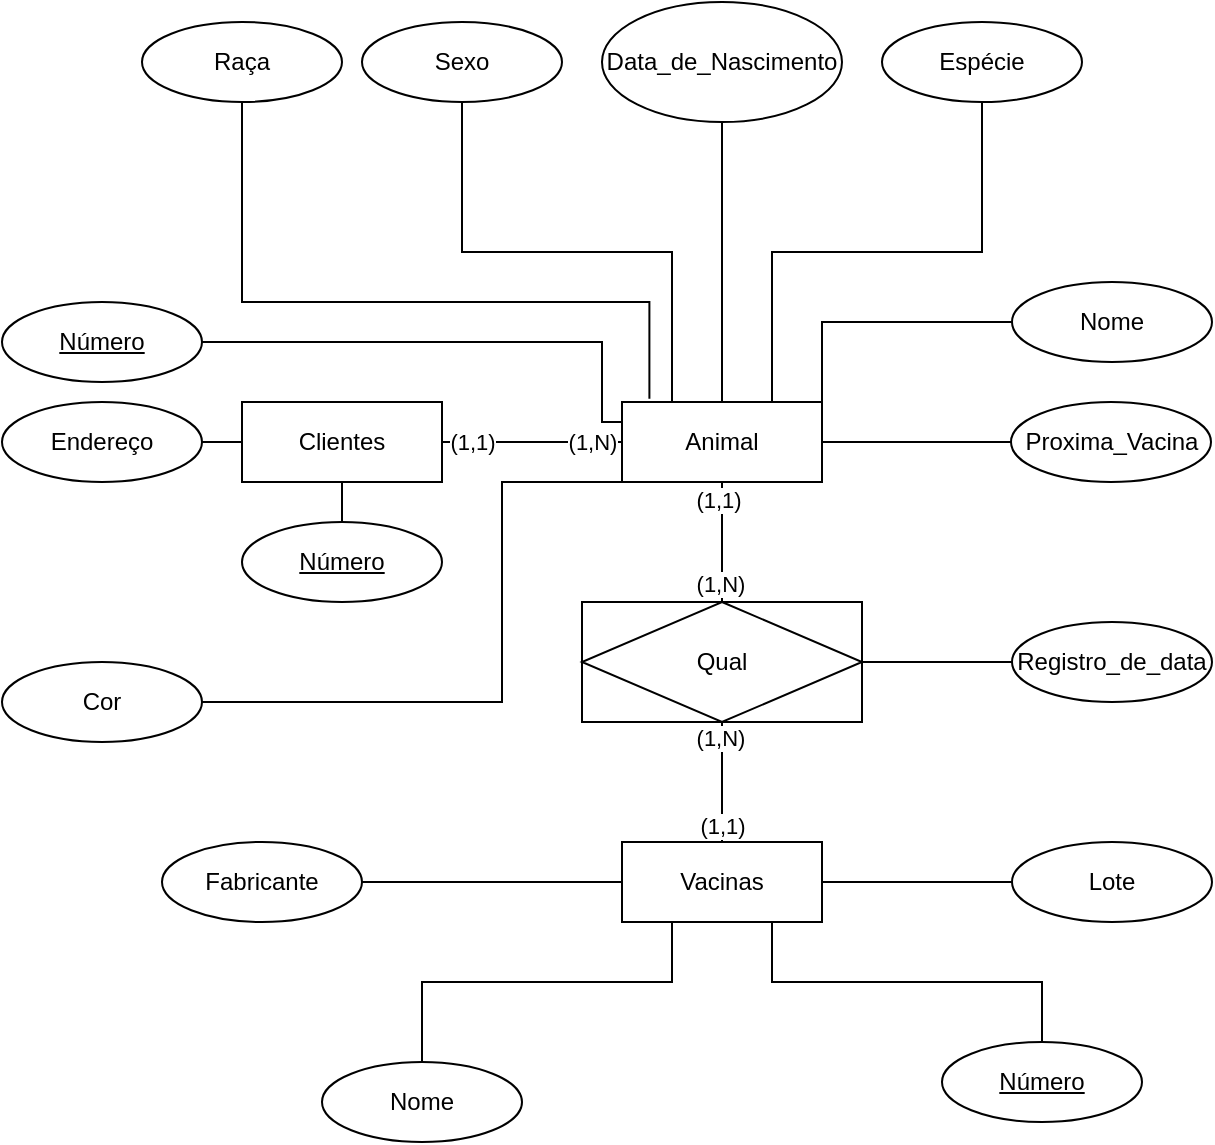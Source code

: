 <mxfile version="15.5.6" type="github">
  <diagram id="OfaU-4QBQ7z74oPHC75n" name="Page-1">
    <mxGraphModel dx="1240" dy="709" grid="1" gridSize="10" guides="1" tooltips="1" connect="1" arrows="1" fold="1" page="1" pageScale="1" pageWidth="1169" pageHeight="827" math="0" shadow="0">
      <root>
        <mxCell id="0" />
        <mxCell id="1" parent="0" />
        <mxCell id="XUh88vk4pK_r7VHz1ewa-23" style="edgeStyle=orthogonalEdgeStyle;rounded=0;orthogonalLoop=1;jettySize=auto;html=1;exitX=1;exitY=0.5;exitDx=0;exitDy=0;endArrow=none;endFill=0;" edge="1" parent="1" source="XUh88vk4pK_r7VHz1ewa-2" target="XUh88vk4pK_r7VHz1ewa-22">
          <mxGeometry relative="1" as="geometry" />
        </mxCell>
        <mxCell id="XUh88vk4pK_r7VHz1ewa-33" style="edgeStyle=orthogonalEdgeStyle;rounded=0;orthogonalLoop=1;jettySize=auto;html=1;exitX=0.75;exitY=0;exitDx=0;exitDy=0;entryX=0.5;entryY=1;entryDx=0;entryDy=0;endArrow=none;endFill=0;" edge="1" parent="1" source="XUh88vk4pK_r7VHz1ewa-2" target="XUh88vk4pK_r7VHz1ewa-32">
          <mxGeometry relative="1" as="geometry" />
        </mxCell>
        <mxCell id="XUh88vk4pK_r7VHz1ewa-35" style="edgeStyle=orthogonalEdgeStyle;rounded=0;orthogonalLoop=1;jettySize=auto;html=1;exitX=0.137;exitY=-0.041;exitDx=0;exitDy=0;entryX=0.5;entryY=1;entryDx=0;entryDy=0;endArrow=none;endFill=0;exitPerimeter=0;" edge="1" parent="1" source="XUh88vk4pK_r7VHz1ewa-2" target="XUh88vk4pK_r7VHz1ewa-34">
          <mxGeometry relative="1" as="geometry">
            <Array as="points">
              <mxPoint x="404" y="190" />
              <mxPoint x="200" y="190" />
            </Array>
          </mxGeometry>
        </mxCell>
        <mxCell id="XUh88vk4pK_r7VHz1ewa-38" style="edgeStyle=orthogonalEdgeStyle;rounded=0;orthogonalLoop=1;jettySize=auto;html=1;exitX=0;exitY=0.25;exitDx=0;exitDy=0;entryX=1;entryY=0.5;entryDx=0;entryDy=0;endArrow=none;endFill=0;" edge="1" parent="1" source="XUh88vk4pK_r7VHz1ewa-2" target="XUh88vk4pK_r7VHz1ewa-37">
          <mxGeometry relative="1" as="geometry">
            <Array as="points">
              <mxPoint x="380" y="250" />
              <mxPoint x="380" y="210" />
            </Array>
          </mxGeometry>
        </mxCell>
        <mxCell id="XUh88vk4pK_r7VHz1ewa-2" value="Animal" style="whiteSpace=wrap;html=1;align=center;" vertex="1" parent="1">
          <mxGeometry x="390" y="240" width="100" height="40" as="geometry" />
        </mxCell>
        <mxCell id="XUh88vk4pK_r7VHz1ewa-24" style="edgeStyle=orthogonalEdgeStyle;rounded=0;orthogonalLoop=1;jettySize=auto;html=1;exitX=0;exitY=0.5;exitDx=0;exitDy=0;entryX=1;entryY=0;entryDx=0;entryDy=0;endArrow=none;endFill=0;" edge="1" parent="1" source="XUh88vk4pK_r7VHz1ewa-3" target="XUh88vk4pK_r7VHz1ewa-2">
          <mxGeometry relative="1" as="geometry" />
        </mxCell>
        <mxCell id="XUh88vk4pK_r7VHz1ewa-3" value="Nome" style="ellipse;whiteSpace=wrap;html=1;align=center;" vertex="1" parent="1">
          <mxGeometry x="585" y="180" width="100" height="40" as="geometry" />
        </mxCell>
        <mxCell id="XUh88vk4pK_r7VHz1ewa-13" style="edgeStyle=orthogonalEdgeStyle;rounded=0;orthogonalLoop=1;jettySize=auto;html=1;exitX=0.5;exitY=1;exitDx=0;exitDy=0;entryX=0.5;entryY=0;entryDx=0;entryDy=0;endArrow=none;endFill=0;" edge="1" parent="1" source="XUh88vk4pK_r7VHz1ewa-4" target="XUh88vk4pK_r7VHz1ewa-7">
          <mxGeometry relative="1" as="geometry" />
        </mxCell>
        <mxCell id="XUh88vk4pK_r7VHz1ewa-18" value="(1,N)" style="edgeLabel;html=1;align=center;verticalAlign=middle;resizable=0;points=[];" vertex="1" connectable="0" parent="XUh88vk4pK_r7VHz1ewa-13">
          <mxGeometry x="-0.74" y="-1" relative="1" as="geometry">
            <mxPoint as="offset" />
          </mxGeometry>
        </mxCell>
        <mxCell id="XUh88vk4pK_r7VHz1ewa-19" value="(1,1)" style="edgeLabel;html=1;align=center;verticalAlign=middle;resizable=0;points=[];" vertex="1" connectable="0" parent="XUh88vk4pK_r7VHz1ewa-13">
          <mxGeometry x="0.737" relative="1" as="geometry">
            <mxPoint as="offset" />
          </mxGeometry>
        </mxCell>
        <mxCell id="XUh88vk4pK_r7VHz1ewa-14" style="edgeStyle=orthogonalEdgeStyle;rounded=0;orthogonalLoop=1;jettySize=auto;html=1;exitX=0.5;exitY=0;exitDx=0;exitDy=0;entryX=0.5;entryY=1;entryDx=0;entryDy=0;endArrow=none;endFill=0;" edge="1" parent="1" source="XUh88vk4pK_r7VHz1ewa-4" target="XUh88vk4pK_r7VHz1ewa-2">
          <mxGeometry relative="1" as="geometry" />
        </mxCell>
        <mxCell id="XUh88vk4pK_r7VHz1ewa-16" value="(1,N)" style="edgeLabel;html=1;align=center;verticalAlign=middle;resizable=0;points=[];" vertex="1" connectable="0" parent="XUh88vk4pK_r7VHz1ewa-14">
          <mxGeometry x="-0.705" y="1" relative="1" as="geometry">
            <mxPoint as="offset" />
          </mxGeometry>
        </mxCell>
        <mxCell id="XUh88vk4pK_r7VHz1ewa-17" value="(1,1)" style="edgeLabel;html=1;align=center;verticalAlign=middle;resizable=0;points=[];" vertex="1" connectable="0" parent="XUh88vk4pK_r7VHz1ewa-14">
          <mxGeometry x="0.708" y="2" relative="1" as="geometry">
            <mxPoint as="offset" />
          </mxGeometry>
        </mxCell>
        <mxCell id="XUh88vk4pK_r7VHz1ewa-21" style="edgeStyle=orthogonalEdgeStyle;rounded=0;orthogonalLoop=1;jettySize=auto;html=1;exitX=1;exitY=0.5;exitDx=0;exitDy=0;entryX=0;entryY=0.5;entryDx=0;entryDy=0;endArrow=none;endFill=0;" edge="1" parent="1" source="XUh88vk4pK_r7VHz1ewa-4" target="XUh88vk4pK_r7VHz1ewa-20">
          <mxGeometry relative="1" as="geometry" />
        </mxCell>
        <mxCell id="XUh88vk4pK_r7VHz1ewa-4" value="Qual" style="shape=associativeEntity;whiteSpace=wrap;html=1;align=center;" vertex="1" parent="1">
          <mxGeometry x="370" y="340" width="140" height="60" as="geometry" />
        </mxCell>
        <mxCell id="XUh88vk4pK_r7VHz1ewa-8" style="edgeStyle=orthogonalEdgeStyle;rounded=0;orthogonalLoop=1;jettySize=auto;html=1;exitX=1;exitY=0.5;exitDx=0;exitDy=0;endArrow=none;endFill=0;" edge="1" parent="1" source="XUh88vk4pK_r7VHz1ewa-6" target="XUh88vk4pK_r7VHz1ewa-2">
          <mxGeometry relative="1" as="geometry" />
        </mxCell>
        <mxCell id="XUh88vk4pK_r7VHz1ewa-11" value="(1,1)" style="edgeLabel;html=1;align=center;verticalAlign=middle;resizable=0;points=[];" vertex="1" connectable="0" parent="XUh88vk4pK_r7VHz1ewa-8">
          <mxGeometry x="-0.665" relative="1" as="geometry">
            <mxPoint as="offset" />
          </mxGeometry>
        </mxCell>
        <mxCell id="XUh88vk4pK_r7VHz1ewa-12" value="(1,N)" style="edgeLabel;html=1;align=center;verticalAlign=middle;resizable=0;points=[];" vertex="1" connectable="0" parent="XUh88vk4pK_r7VHz1ewa-8">
          <mxGeometry x="0.669" y="-2" relative="1" as="geometry">
            <mxPoint y="-2" as="offset" />
          </mxGeometry>
        </mxCell>
        <mxCell id="XUh88vk4pK_r7VHz1ewa-44" style="edgeStyle=orthogonalEdgeStyle;rounded=0;orthogonalLoop=1;jettySize=auto;html=1;exitX=0;exitY=0.5;exitDx=0;exitDy=0;entryX=1;entryY=0.5;entryDx=0;entryDy=0;endArrow=none;endFill=0;" edge="1" parent="1" source="XUh88vk4pK_r7VHz1ewa-6" target="XUh88vk4pK_r7VHz1ewa-43">
          <mxGeometry relative="1" as="geometry" />
        </mxCell>
        <mxCell id="XUh88vk4pK_r7VHz1ewa-59" style="edgeStyle=orthogonalEdgeStyle;rounded=0;orthogonalLoop=1;jettySize=auto;html=1;exitX=0.5;exitY=1;exitDx=0;exitDy=0;entryX=0.5;entryY=0;entryDx=0;entryDy=0;endArrow=none;endFill=0;" edge="1" parent="1" source="XUh88vk4pK_r7VHz1ewa-6" target="XUh88vk4pK_r7VHz1ewa-58">
          <mxGeometry relative="1" as="geometry" />
        </mxCell>
        <mxCell id="XUh88vk4pK_r7VHz1ewa-6" value="Clientes" style="whiteSpace=wrap;html=1;align=center;" vertex="1" parent="1">
          <mxGeometry x="200" y="240" width="100" height="40" as="geometry" />
        </mxCell>
        <mxCell id="XUh88vk4pK_r7VHz1ewa-47" style="edgeStyle=orthogonalEdgeStyle;rounded=0;orthogonalLoop=1;jettySize=auto;html=1;exitX=1;exitY=0.5;exitDx=0;exitDy=0;entryX=0;entryY=0.5;entryDx=0;entryDy=0;endArrow=none;endFill=0;" edge="1" parent="1" source="XUh88vk4pK_r7VHz1ewa-7" target="XUh88vk4pK_r7VHz1ewa-46">
          <mxGeometry relative="1" as="geometry" />
        </mxCell>
        <mxCell id="XUh88vk4pK_r7VHz1ewa-49" style="edgeStyle=orthogonalEdgeStyle;rounded=0;orthogonalLoop=1;jettySize=auto;html=1;exitX=0.75;exitY=1;exitDx=0;exitDy=0;entryX=0.5;entryY=0;entryDx=0;entryDy=0;endArrow=none;endFill=0;" edge="1" parent="1" source="XUh88vk4pK_r7VHz1ewa-7" target="XUh88vk4pK_r7VHz1ewa-48">
          <mxGeometry relative="1" as="geometry" />
        </mxCell>
        <mxCell id="XUh88vk4pK_r7VHz1ewa-54" style="edgeStyle=orthogonalEdgeStyle;rounded=0;orthogonalLoop=1;jettySize=auto;html=1;exitX=0.25;exitY=1;exitDx=0;exitDy=0;entryX=0.5;entryY=0;entryDx=0;entryDy=0;endArrow=none;endFill=0;" edge="1" parent="1" source="XUh88vk4pK_r7VHz1ewa-7" target="XUh88vk4pK_r7VHz1ewa-53">
          <mxGeometry relative="1" as="geometry">
            <Array as="points">
              <mxPoint x="415" y="530" />
              <mxPoint x="290" y="530" />
            </Array>
          </mxGeometry>
        </mxCell>
        <mxCell id="XUh88vk4pK_r7VHz1ewa-7" value="Vacinas" style="whiteSpace=wrap;html=1;align=center;" vertex="1" parent="1">
          <mxGeometry x="390" y="460" width="100" height="40" as="geometry" />
        </mxCell>
        <mxCell id="XUh88vk4pK_r7VHz1ewa-20" value="Registro_de_data" style="ellipse;whiteSpace=wrap;html=1;align=center;" vertex="1" parent="1">
          <mxGeometry x="585" y="350" width="100" height="40" as="geometry" />
        </mxCell>
        <mxCell id="XUh88vk4pK_r7VHz1ewa-22" value="Proxima_Vacina" style="ellipse;whiteSpace=wrap;html=1;align=center;" vertex="1" parent="1">
          <mxGeometry x="584.5" y="240" width="100" height="40" as="geometry" />
        </mxCell>
        <mxCell id="XUh88vk4pK_r7VHz1ewa-26" style="edgeStyle=orthogonalEdgeStyle;rounded=0;orthogonalLoop=1;jettySize=auto;html=1;exitX=0.5;exitY=1;exitDx=0;exitDy=0;endArrow=none;endFill=0;entryX=0.25;entryY=0;entryDx=0;entryDy=0;" edge="1" parent="1" source="XUh88vk4pK_r7VHz1ewa-25" target="XUh88vk4pK_r7VHz1ewa-2">
          <mxGeometry relative="1" as="geometry">
            <mxPoint x="410" y="210" as="targetPoint" />
          </mxGeometry>
        </mxCell>
        <mxCell id="XUh88vk4pK_r7VHz1ewa-25" value="Sexo&lt;span style=&quot;color: rgba(0 , 0 , 0 , 0) ; font-family: monospace ; font-size: 0px&quot;&gt;%3CmxGraphModel%3E%3Croot%3E%3CmxCell%20id%3D%220%22%2F%3E%3CmxCell%20id%3D%221%22%20parent%3D%220%22%2F%3E%3CmxCell%20id%3D%222%22%20value%3D%22Attribute%22%20style%3D%22ellipse%3BwhiteSpace%3Dwrap%3Bhtml%3D1%3Balign%3Dcenter%3B%22%20vertex%3D%221%22%20parent%3D%221%22%3E%3CmxGeometry%20x%3D%22230%22%20y%3D%2290%22%20width%3D%22100%22%20height%3D%2240%22%20as%3D%22geometry%22%2F%3E%3C%2FmxCell%3E%3C%2Froot%3E%3C%2FmxGraphModel%3E&lt;/span&gt;" style="ellipse;whiteSpace=wrap;html=1;align=center;" vertex="1" parent="1">
          <mxGeometry x="260" y="50" width="100" height="40" as="geometry" />
        </mxCell>
        <mxCell id="XUh88vk4pK_r7VHz1ewa-28" style="edgeStyle=orthogonalEdgeStyle;rounded=0;orthogonalLoop=1;jettySize=auto;html=1;exitX=0.5;exitY=0;exitDx=0;exitDy=0;entryX=0.25;entryY=0;entryDx=0;entryDy=0;endArrow=none;endFill=0;" edge="1" parent="1" source="XUh88vk4pK_r7VHz1ewa-2" target="XUh88vk4pK_r7VHz1ewa-2">
          <mxGeometry relative="1" as="geometry" />
        </mxCell>
        <mxCell id="XUh88vk4pK_r7VHz1ewa-32" value="Espécie" style="ellipse;whiteSpace=wrap;html=1;align=center;" vertex="1" parent="1">
          <mxGeometry x="520" y="50" width="100" height="40" as="geometry" />
        </mxCell>
        <mxCell id="XUh88vk4pK_r7VHz1ewa-34" value="Raça" style="ellipse;whiteSpace=wrap;html=1;align=center;" vertex="1" parent="1">
          <mxGeometry x="150" y="50" width="100" height="40" as="geometry" />
        </mxCell>
        <mxCell id="XUh88vk4pK_r7VHz1ewa-37" value="&lt;u&gt;Número&lt;/u&gt;" style="ellipse;whiteSpace=wrap;html=1;align=center;" vertex="1" parent="1">
          <mxGeometry x="80" y="190" width="100" height="40" as="geometry" />
        </mxCell>
        <mxCell id="XUh88vk4pK_r7VHz1ewa-40" style="edgeStyle=orthogonalEdgeStyle;rounded=0;orthogonalLoop=1;jettySize=auto;html=1;exitX=0.5;exitY=1;exitDx=0;exitDy=0;endArrow=none;endFill=0;entryX=0.5;entryY=0;entryDx=0;entryDy=0;" edge="1" parent="1" source="XUh88vk4pK_r7VHz1ewa-39" target="XUh88vk4pK_r7VHz1ewa-2">
          <mxGeometry relative="1" as="geometry">
            <mxPoint x="430" y="240" as="targetPoint" />
          </mxGeometry>
        </mxCell>
        <mxCell id="XUh88vk4pK_r7VHz1ewa-39" value="Data_de_Nascimento" style="ellipse;whiteSpace=wrap;html=1;align=center;" vertex="1" parent="1">
          <mxGeometry x="380" y="40" width="120" height="60" as="geometry" />
        </mxCell>
        <mxCell id="XUh88vk4pK_r7VHz1ewa-42" style="edgeStyle=orthogonalEdgeStyle;rounded=0;orthogonalLoop=1;jettySize=auto;html=1;exitX=1;exitY=0.5;exitDx=0;exitDy=0;entryX=0;entryY=1;entryDx=0;entryDy=0;endArrow=none;endFill=0;" edge="1" parent="1" source="XUh88vk4pK_r7VHz1ewa-41" target="XUh88vk4pK_r7VHz1ewa-2">
          <mxGeometry relative="1" as="geometry">
            <Array as="points">
              <mxPoint x="180" y="390" />
              <mxPoint x="330" y="390" />
              <mxPoint x="330" y="280" />
            </Array>
          </mxGeometry>
        </mxCell>
        <mxCell id="XUh88vk4pK_r7VHz1ewa-41" value="Cor" style="ellipse;whiteSpace=wrap;html=1;align=center;" vertex="1" parent="1">
          <mxGeometry x="80" y="370" width="100" height="40" as="geometry" />
        </mxCell>
        <mxCell id="XUh88vk4pK_r7VHz1ewa-43" value="Endereço" style="ellipse;whiteSpace=wrap;html=1;align=center;" vertex="1" parent="1">
          <mxGeometry x="80" y="240" width="100" height="40" as="geometry" />
        </mxCell>
        <mxCell id="XUh88vk4pK_r7VHz1ewa-46" value="Lote" style="ellipse;whiteSpace=wrap;html=1;align=center;" vertex="1" parent="1">
          <mxGeometry x="585" y="460" width="100" height="40" as="geometry" />
        </mxCell>
        <mxCell id="XUh88vk4pK_r7VHz1ewa-48" value="&lt;u&gt;Número&lt;/u&gt;" style="ellipse;whiteSpace=wrap;html=1;align=center;" vertex="1" parent="1">
          <mxGeometry x="550" y="560" width="100" height="40" as="geometry" />
        </mxCell>
        <mxCell id="XUh88vk4pK_r7VHz1ewa-51" style="edgeStyle=orthogonalEdgeStyle;rounded=0;orthogonalLoop=1;jettySize=auto;html=1;exitX=1;exitY=0.5;exitDx=0;exitDy=0;entryX=0;entryY=0.5;entryDx=0;entryDy=0;endArrow=none;endFill=0;" edge="1" parent="1" source="XUh88vk4pK_r7VHz1ewa-50" target="XUh88vk4pK_r7VHz1ewa-7">
          <mxGeometry relative="1" as="geometry" />
        </mxCell>
        <mxCell id="XUh88vk4pK_r7VHz1ewa-50" value="Fabricante" style="ellipse;whiteSpace=wrap;html=1;align=center;" vertex="1" parent="1">
          <mxGeometry x="160" y="460" width="100" height="40" as="geometry" />
        </mxCell>
        <mxCell id="XUh88vk4pK_r7VHz1ewa-53" value="Nome" style="ellipse;whiteSpace=wrap;html=1;align=center;" vertex="1" parent="1">
          <mxGeometry x="240" y="570" width="100" height="40" as="geometry" />
        </mxCell>
        <mxCell id="XUh88vk4pK_r7VHz1ewa-58" value="&lt;u&gt;Número&lt;/u&gt;" style="ellipse;whiteSpace=wrap;html=1;align=center;" vertex="1" parent="1">
          <mxGeometry x="200" y="300" width="100" height="40" as="geometry" />
        </mxCell>
      </root>
    </mxGraphModel>
  </diagram>
</mxfile>
